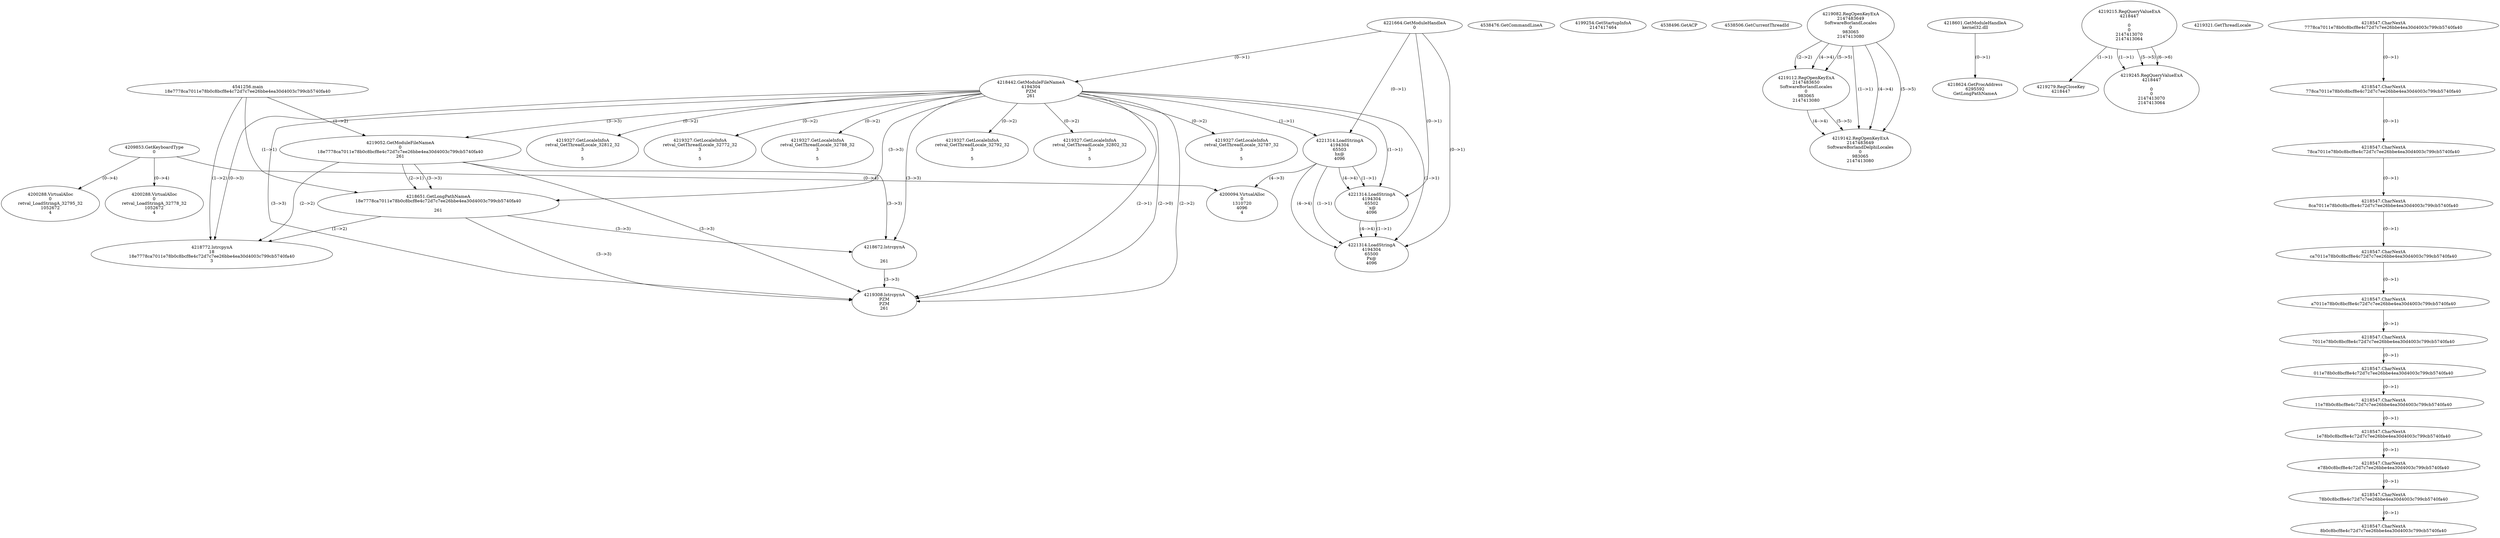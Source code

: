 // Global SCDG with merge call
digraph {
	0 [label="4541256.main
18e7778ca7011e78b0c8bcf8e4c72d7c7ee26bbe4ea30d4003c799cb5740fa40"]
	1 [label="4221664.GetModuleHandleA
0"]
	2 [label="4209853.GetKeyboardType
0"]
	3 [label="4538476.GetCommandLineA
"]
	4 [label="4199254.GetStartupInfoA
2147417464"]
	5 [label="4538496.GetACP
"]
	6 [label="4538506.GetCurrentThreadId
"]
	7 [label="4218442.GetModuleFileNameA
4194304
PZM
261"]
	1 -> 7 [label="(0-->1)"]
	8 [label="4219052.GetModuleFileNameA
0
18e7778ca7011e78b0c8bcf8e4c72d7c7ee26bbe4ea30d4003c799cb5740fa40
261"]
	0 -> 8 [label="(1-->2)"]
	7 -> 8 [label="(3-->3)"]
	9 [label="4219082.RegOpenKeyExA
2147483649
Software\Borland\Locales
0
983065
2147413080"]
	10 [label="4219112.RegOpenKeyExA
2147483650
Software\Borland\Locales
0
983065
2147413080"]
	9 -> 10 [label="(2-->2)"]
	9 -> 10 [label="(4-->4)"]
	9 -> 10 [label="(5-->5)"]
	11 [label="4219142.RegOpenKeyExA
2147483649
Software\Borland\Delphi\Locales
0
983065
2147413080"]
	9 -> 11 [label="(1-->1)"]
	9 -> 11 [label="(4-->4)"]
	10 -> 11 [label="(4-->4)"]
	9 -> 11 [label="(5-->5)"]
	10 -> 11 [label="(5-->5)"]
	12 [label="4218601.GetModuleHandleA
kernel32.dll"]
	13 [label="4218624.GetProcAddress
6295592
GetLongPathNameA"]
	12 -> 13 [label="(0-->1)"]
	14 [label="4218651.GetLongPathNameA
18e7778ca7011e78b0c8bcf8e4c72d7c7ee26bbe4ea30d4003c799cb5740fa40

261"]
	0 -> 14 [label="(1-->1)"]
	8 -> 14 [label="(2-->1)"]
	7 -> 14 [label="(3-->3)"]
	8 -> 14 [label="(3-->3)"]
	15 [label="4218672.lstrcpynA


261"]
	7 -> 15 [label="(3-->3)"]
	8 -> 15 [label="(3-->3)"]
	14 -> 15 [label="(3-->3)"]
	16 [label="4219215.RegQueryValueExA
4218447

0
0
2147413070
2147413064"]
	17 [label="4219279.RegCloseKey
4218447"]
	16 -> 17 [label="(1-->1)"]
	18 [label="4219308.lstrcpynA
PZM
PZM
261"]
	7 -> 18 [label="(2-->1)"]
	7 -> 18 [label="(2-->2)"]
	7 -> 18 [label="(3-->3)"]
	8 -> 18 [label="(3-->3)"]
	14 -> 18 [label="(3-->3)"]
	15 -> 18 [label="(3-->3)"]
	7 -> 18 [label="(2-->0)"]
	19 [label="4219321.GetThreadLocale
"]
	20 [label="4219327.GetLocaleInfoA
retval_GetThreadLocale_32812_32
3

5"]
	7 -> 20 [label="(0-->2)"]
	21 [label="4221314.LoadStringA
4194304
65503
hx@
4096"]
	1 -> 21 [label="(0-->1)"]
	7 -> 21 [label="(1-->1)"]
	22 [label="4219327.GetLocaleInfoA
retval_GetThreadLocale_32772_32
3

5"]
	7 -> 22 [label="(0-->2)"]
	23 [label="4200288.VirtualAlloc
0
retval_LoadStringA_32778_32
1052672
4"]
	2 -> 23 [label="(0-->4)"]
	24 [label="4218772.lstrcpynA
18
18e7778ca7011e78b0c8bcf8e4c72d7c7ee26bbe4ea30d4003c799cb5740fa40
3"]
	0 -> 24 [label="(1-->2)"]
	8 -> 24 [label="(2-->2)"]
	14 -> 24 [label="(1-->2)"]
	7 -> 24 [label="(0-->3)"]
	25 [label="4218547.CharNextA
7778ca7011e78b0c8bcf8e4c72d7c7ee26bbe4ea30d4003c799cb5740fa40"]
	26 [label="4218547.CharNextA
778ca7011e78b0c8bcf8e4c72d7c7ee26bbe4ea30d4003c799cb5740fa40"]
	25 -> 26 [label="(0-->1)"]
	27 [label="4218547.CharNextA
78ca7011e78b0c8bcf8e4c72d7c7ee26bbe4ea30d4003c799cb5740fa40"]
	26 -> 27 [label="(0-->1)"]
	28 [label="4218547.CharNextA
8ca7011e78b0c8bcf8e4c72d7c7ee26bbe4ea30d4003c799cb5740fa40"]
	27 -> 28 [label="(0-->1)"]
	29 [label="4218547.CharNextA
ca7011e78b0c8bcf8e4c72d7c7ee26bbe4ea30d4003c799cb5740fa40"]
	28 -> 29 [label="(0-->1)"]
	30 [label="4218547.CharNextA
a7011e78b0c8bcf8e4c72d7c7ee26bbe4ea30d4003c799cb5740fa40"]
	29 -> 30 [label="(0-->1)"]
	31 [label="4218547.CharNextA
7011e78b0c8bcf8e4c72d7c7ee26bbe4ea30d4003c799cb5740fa40"]
	30 -> 31 [label="(0-->1)"]
	32 [label="4218547.CharNextA
011e78b0c8bcf8e4c72d7c7ee26bbe4ea30d4003c799cb5740fa40"]
	31 -> 32 [label="(0-->1)"]
	33 [label="4218547.CharNextA
11e78b0c8bcf8e4c72d7c7ee26bbe4ea30d4003c799cb5740fa40"]
	32 -> 33 [label="(0-->1)"]
	34 [label="4218547.CharNextA
1e78b0c8bcf8e4c72d7c7ee26bbe4ea30d4003c799cb5740fa40"]
	33 -> 34 [label="(0-->1)"]
	35 [label="4218547.CharNextA
e78b0c8bcf8e4c72d7c7ee26bbe4ea30d4003c799cb5740fa40"]
	34 -> 35 [label="(0-->1)"]
	36 [label="4218547.CharNextA
78b0c8bcf8e4c72d7c7ee26bbe4ea30d4003c799cb5740fa40"]
	35 -> 36 [label="(0-->1)"]
	37 [label="4218547.CharNextA
8b0c8bcf8e4c72d7c7ee26bbe4ea30d4003c799cb5740fa40"]
	36 -> 37 [label="(0-->1)"]
	38 [label="4200094.VirtualAlloc
0
1310720
4096
4"]
	21 -> 38 [label="(4-->3)"]
	2 -> 38 [label="(0-->4)"]
	39 [label="4219327.GetLocaleInfoA
retval_GetThreadLocale_32788_32
3

5"]
	7 -> 39 [label="(0-->2)"]
	40 [label="4219245.RegQueryValueExA
4218447

0
0
2147413070
2147413064"]
	16 -> 40 [label="(1-->1)"]
	16 -> 40 [label="(5-->5)"]
	16 -> 40 [label="(6-->6)"]
	41 [label="4219327.GetLocaleInfoA
retval_GetThreadLocale_32792_32
3

5"]
	7 -> 41 [label="(0-->2)"]
	42 [label="4219327.GetLocaleInfoA
retval_GetThreadLocale_32802_32
3

5"]
	7 -> 42 [label="(0-->2)"]
	43 [label="4221314.LoadStringA
4194304
65502
`x@
4096"]
	1 -> 43 [label="(0-->1)"]
	7 -> 43 [label="(1-->1)"]
	21 -> 43 [label="(1-->1)"]
	21 -> 43 [label="(4-->4)"]
	44 [label="4221314.LoadStringA
4194304
65500
Px@
4096"]
	1 -> 44 [label="(0-->1)"]
	7 -> 44 [label="(1-->1)"]
	21 -> 44 [label="(1-->1)"]
	43 -> 44 [label="(1-->1)"]
	21 -> 44 [label="(4-->4)"]
	43 -> 44 [label="(4-->4)"]
	45 [label="4219327.GetLocaleInfoA
retval_GetThreadLocale_32787_32
3

5"]
	7 -> 45 [label="(0-->2)"]
	46 [label="4200288.VirtualAlloc
0
retval_LoadStringA_32795_32
1052672
4"]
	2 -> 46 [label="(0-->4)"]
}
